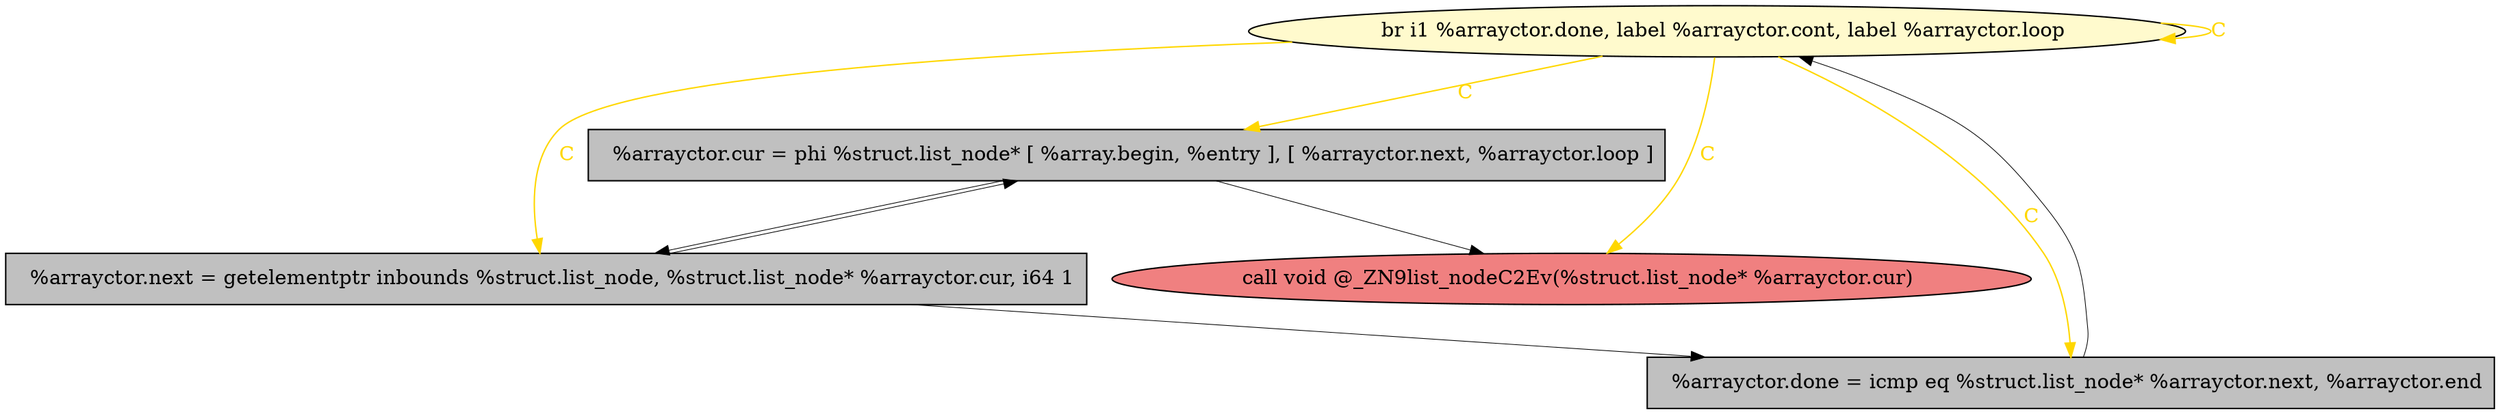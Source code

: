 
digraph G {


node567 [fillcolor=lemonchiffon,label="  br i1 %arrayctor.done, label %arrayctor.cont, label %arrayctor.loop",shape=ellipse,style=filled ]
node566 [fillcolor=grey,label="  %arrayctor.cur = phi %struct.list_node* [ %array.begin, %entry ], [ %arrayctor.next, %arrayctor.loop ]",shape=rectangle,style=filled ]
node568 [fillcolor=grey,label="  %arrayctor.next = getelementptr inbounds %struct.list_node, %struct.list_node* %arrayctor.cur, i64 1",shape=rectangle,style=filled ]
node564 [fillcolor=lightcoral,label="  call void @_ZN9list_nodeC2Ev(%struct.list_node* %arrayctor.cur)",shape=ellipse,style=filled ]
node565 [fillcolor=grey,label="  %arrayctor.done = icmp eq %struct.list_node* %arrayctor.next, %arrayctor.end",shape=rectangle,style=filled ]

node568->node566 [style=solid,color=black,label="",penwidth=0.5,fontcolor=black ]
node566->node568 [style=solid,color=black,label="",penwidth=0.5,fontcolor=black ]
node568->node565 [style=solid,color=black,label="",penwidth=0.5,fontcolor=black ]
node567->node568 [style=solid,color=gold,label="C",penwidth=1.0,fontcolor=gold ]
node566->node564 [style=solid,color=black,label="",penwidth=0.5,fontcolor=black ]
node567->node567 [style=solid,color=gold,label="C",penwidth=1.0,fontcolor=gold ]
node567->node565 [style=solid,color=gold,label="C",penwidth=1.0,fontcolor=gold ]
node567->node564 [style=solid,color=gold,label="C",penwidth=1.0,fontcolor=gold ]
node565->node567 [style=solid,color=black,label="",penwidth=0.5,fontcolor=black ]
node567->node566 [style=solid,color=gold,label="C",penwidth=1.0,fontcolor=gold ]


}
